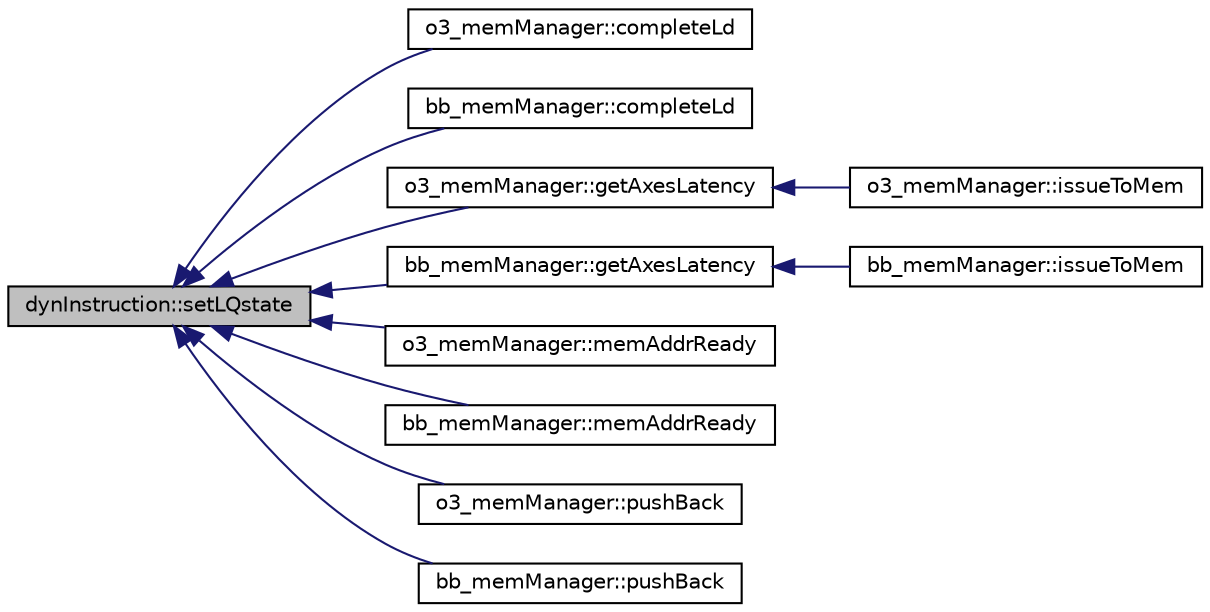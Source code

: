 digraph G
{
  edge [fontname="Helvetica",fontsize="10",labelfontname="Helvetica",labelfontsize="10"];
  node [fontname="Helvetica",fontsize="10",shape=record];
  rankdir=LR;
  Node1 [label="dynInstruction::setLQstate",height=0.2,width=0.4,color="black", fillcolor="grey75", style="filled" fontcolor="black"];
  Node1 -> Node2 [dir=back,color="midnightblue",fontsize="10",style="solid",fontname="Helvetica"];
  Node2 [label="o3_memManager::completeLd",height=0.2,width=0.4,color="black", fillcolor="white", style="filled",URL="$classo3__memManager.html#aa2bb5f372b197474b76c8f6ae3531698"];
  Node1 -> Node3 [dir=back,color="midnightblue",fontsize="10",style="solid",fontname="Helvetica"];
  Node3 [label="bb_memManager::completeLd",height=0.2,width=0.4,color="black", fillcolor="white", style="filled",URL="$classbb__memManager.html#a60efe02ce81e562fbc06ce434600a72f"];
  Node1 -> Node4 [dir=back,color="midnightblue",fontsize="10",style="solid",fontname="Helvetica"];
  Node4 [label="o3_memManager::getAxesLatency",height=0.2,width=0.4,color="black", fillcolor="white", style="filled",URL="$classo3__memManager.html#aeef4a4447f1777bb2a4c63920796c1a4"];
  Node4 -> Node5 [dir=back,color="midnightblue",fontsize="10",style="solid",fontname="Helvetica"];
  Node5 [label="o3_memManager::issueToMem",height=0.2,width=0.4,color="black", fillcolor="white", style="filled",URL="$classo3__memManager.html#a124d7a6a84cf5cbc75a171a773784fbb"];
  Node1 -> Node6 [dir=back,color="midnightblue",fontsize="10",style="solid",fontname="Helvetica"];
  Node6 [label="bb_memManager::getAxesLatency",height=0.2,width=0.4,color="black", fillcolor="white", style="filled",URL="$classbb__memManager.html#a892e36a7d531f828f084e75557023f5d"];
  Node6 -> Node7 [dir=back,color="midnightblue",fontsize="10",style="solid",fontname="Helvetica"];
  Node7 [label="bb_memManager::issueToMem",height=0.2,width=0.4,color="black", fillcolor="white", style="filled",URL="$classbb__memManager.html#a935b7f91aa6edfa7f215a7f59415b0f7"];
  Node1 -> Node8 [dir=back,color="midnightblue",fontsize="10",style="solid",fontname="Helvetica"];
  Node8 [label="o3_memManager::memAddrReady",height=0.2,width=0.4,color="black", fillcolor="white", style="filled",URL="$classo3__memManager.html#a401c114902989a9296444795c28cd5fb"];
  Node1 -> Node9 [dir=back,color="midnightblue",fontsize="10",style="solid",fontname="Helvetica"];
  Node9 [label="bb_memManager::memAddrReady",height=0.2,width=0.4,color="black", fillcolor="white", style="filled",URL="$classbb__memManager.html#a8e304d6bcdc0d27608e0b4f9f7cdab24"];
  Node1 -> Node10 [dir=back,color="midnightblue",fontsize="10",style="solid",fontname="Helvetica"];
  Node10 [label="o3_memManager::pushBack",height=0.2,width=0.4,color="black", fillcolor="white", style="filled",URL="$classo3__memManager.html#a7bfed5553c2212750ee610da67bc43e7"];
  Node1 -> Node11 [dir=back,color="midnightblue",fontsize="10",style="solid",fontname="Helvetica"];
  Node11 [label="bb_memManager::pushBack",height=0.2,width=0.4,color="black", fillcolor="white", style="filled",URL="$classbb__memManager.html#ac5be071d8bb76ed1629e3b5a1d55d51d"];
}
